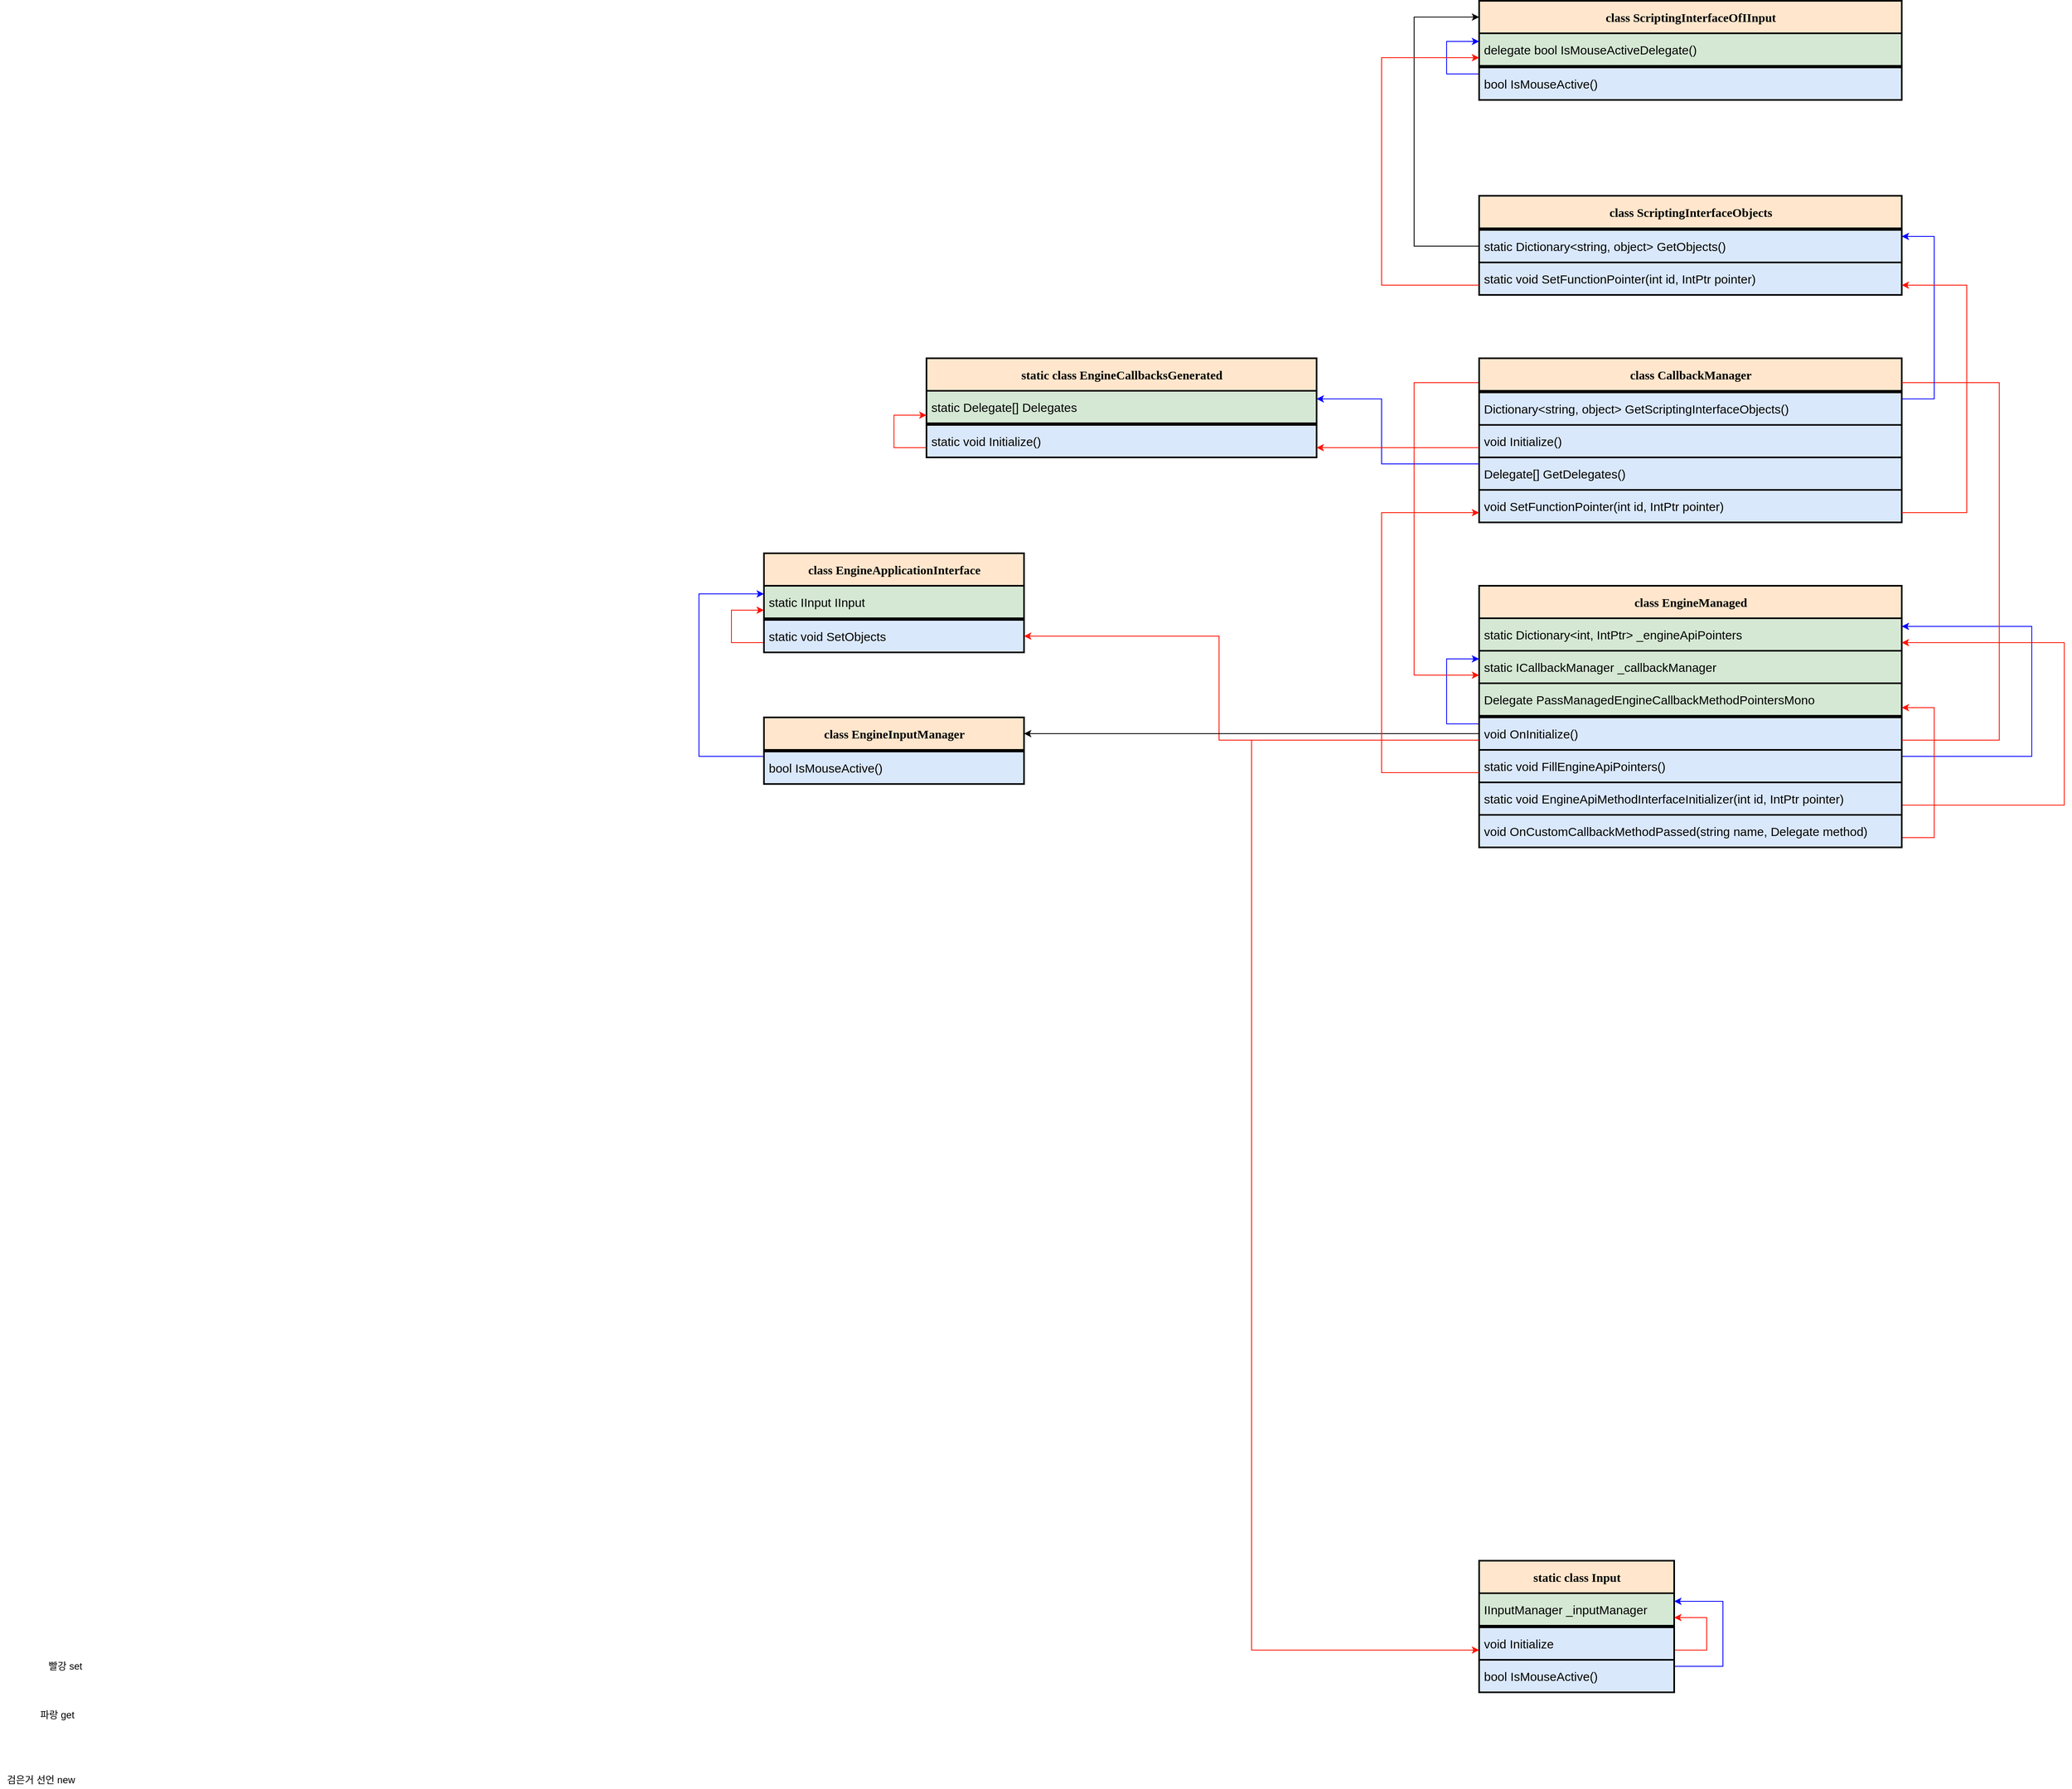 <mxfile version="14.8.1" type="github">
  <diagram name="Page-1" id="6133507b-19e7-1e82-6fc7-422aa6c4b21f">
    <mxGraphModel dx="2773" dy="1746" grid="1" gridSize="10" guides="1" tooltips="1" connect="1" arrows="1" fold="1" page="1" pageScale="1" pageWidth="1100" pageHeight="850" background="none" math="0" shadow="0">
      <root>
        <mxCell id="0" />
        <mxCell id="1" parent="0" />
        <mxCell id="yH2N4LVDHTNYknIPU6K9-19" value="static class Input" style="swimlane;html=1;fontStyle=1;align=center;verticalAlign=middle;childLayout=stackLayout;horizontal=1;startSize=40;horizontalStack=0;resizeParent=1;resizeLast=0;collapsible=1;marginBottom=0;swimlaneFillColor=#ffffff;rounded=0;shadow=0;comic=0;labelBackgroundColor=none;strokeWidth=2;fontFamily=Verdana;fontSize=15;swimlaneLine=1;flipH=1;flipV=0;fillColor=#ffe6cc;" parent="1" vertex="1">
          <mxGeometry x="800" y="1240" width="240" height="162" as="geometry" />
        </mxCell>
        <mxCell id="yH2N4LVDHTNYknIPU6K9-21" value="IInputManager _inputManager" style="text;align=left;verticalAlign=middle;spacingLeft=4;spacingRight=4;whiteSpace=wrap;overflow=hidden;rotatable=0;points=[[0,0.5],[1,0.5]];portConstraint=eastwest;horizontal=1;labelBorderColor=none;labelBackgroundColor=none;html=1;shadow=0;glass=0;sketch=0;rounded=0;fillColor=#d5e8d4;fontSize=15;strokeColor=#000000;strokeWidth=2;" parent="yH2N4LVDHTNYknIPU6K9-19" vertex="1">
          <mxGeometry y="40" width="240" height="40" as="geometry" />
        </mxCell>
        <mxCell id="yH2N4LVDHTNYknIPU6K9-22" value="" style="line;html=1;strokeWidth=1;fillColor=none;align=left;verticalAlign=middle;spacingTop=-1;spacingLeft=3;spacingRight=3;rotatable=0;labelPosition=right;points=[];portConstraint=eastwest;" parent="yH2N4LVDHTNYknIPU6K9-19" vertex="1">
          <mxGeometry y="80" width="240" height="2" as="geometry" />
        </mxCell>
        <mxCell id="VEGWwrapi3wjiJ5tn9da-1" style="edgeStyle=orthogonalEdgeStyle;rounded=0;orthogonalLoop=1;jettySize=auto;html=1;strokeColor=#FF1303;" edge="1" parent="yH2N4LVDHTNYknIPU6K9-19" source="8lbFRNuZKAljPc5YzSxJ-2" target="yH2N4LVDHTNYknIPU6K9-21">
          <mxGeometry relative="1" as="geometry">
            <Array as="points">
              <mxPoint x="280" y="110" />
              <mxPoint x="280" y="70" />
            </Array>
          </mxGeometry>
        </mxCell>
        <mxCell id="8lbFRNuZKAljPc5YzSxJ-2" value="void Initialize" style="text;html=1;fillColor=#dae8fc;align=left;verticalAlign=middle;spacingLeft=4;spacingRight=4;whiteSpace=wrap;overflow=hidden;rotatable=0;points=[[0,0.5],[1,0.5]];portConstraint=eastwest;fontSize=15;strokeColor=#000000;strokeWidth=2;" parent="yH2N4LVDHTNYknIPU6K9-19" vertex="1">
          <mxGeometry y="82" width="240" height="40" as="geometry" />
        </mxCell>
        <mxCell id="VEGWwrapi3wjiJ5tn9da-2" style="edgeStyle=orthogonalEdgeStyle;rounded=0;orthogonalLoop=1;jettySize=auto;html=1;strokeColor=#0000FF;" edge="1" parent="yH2N4LVDHTNYknIPU6K9-19" source="yH2N4LVDHTNYknIPU6K9-36" target="yH2N4LVDHTNYknIPU6K9-21">
          <mxGeometry relative="1" as="geometry">
            <Array as="points">
              <mxPoint x="300" y="130" />
              <mxPoint x="300" y="50" />
            </Array>
          </mxGeometry>
        </mxCell>
        <mxCell id="yH2N4LVDHTNYknIPU6K9-36" value="bool&amp;nbsp;IsMouseActive()" style="text;html=1;fillColor=#dae8fc;align=left;verticalAlign=middle;spacingLeft=4;spacingRight=4;whiteSpace=wrap;overflow=hidden;rotatable=0;points=[[0,0.5],[1,0.5]];portConstraint=eastwest;fontSize=15;strokeWidth=2;strokeColor=#000000;" parent="yH2N4LVDHTNYknIPU6K9-19" vertex="1">
          <mxGeometry y="122" width="240" height="40" as="geometry" />
        </mxCell>
        <mxCell id="8lbFRNuZKAljPc5YzSxJ-77" value="class EngineManaged" style="swimlane;html=1;fontStyle=1;align=center;verticalAlign=middle;childLayout=stackLayout;horizontal=1;startSize=40;horizontalStack=0;resizeParent=1;resizeLast=0;collapsible=1;marginBottom=0;swimlaneFillColor=#ffffff;rounded=0;shadow=0;comic=0;labelBackgroundColor=none;strokeWidth=2;fontFamily=Verdana;fontSize=15;swimlaneLine=1;flipH=1;flipV=0;fillColor=#ffe6cc;" parent="1" vertex="1">
          <mxGeometry x="800" y="40" width="520" height="322" as="geometry" />
        </mxCell>
        <mxCell id="CqrycAwwvoVCevSgToH9-6" value="static Dictionary&amp;lt;int, IntPtr&amp;gt; _engineApiPointers" style="text;align=left;verticalAlign=middle;spacingLeft=4;spacingRight=4;whiteSpace=wrap;overflow=hidden;rotatable=0;points=[[0,0.5],[1,0.5]];portConstraint=eastwest;horizontal=1;labelBorderColor=none;labelBackgroundColor=none;html=1;shadow=0;glass=0;sketch=0;rounded=0;fillColor=#d5e8d4;fontSize=15;strokeColor=#000000;strokeWidth=2;" parent="8lbFRNuZKAljPc5YzSxJ-77" vertex="1">
          <mxGeometry y="40" width="520" height="40" as="geometry" />
        </mxCell>
        <mxCell id="8lbFRNuZKAljPc5YzSxJ-84" value="static ICallbackManager _callbackManager" style="text;align=left;verticalAlign=middle;spacingLeft=4;spacingRight=4;whiteSpace=wrap;overflow=hidden;rotatable=0;points=[[0,0.5],[1,0.5]];portConstraint=eastwest;horizontal=1;labelBorderColor=none;labelBackgroundColor=none;html=1;shadow=0;glass=0;sketch=0;rounded=0;fillColor=#d5e8d4;fontSize=15;strokeColor=#000000;strokeWidth=2;" parent="8lbFRNuZKAljPc5YzSxJ-77" vertex="1">
          <mxGeometry y="80" width="520" height="40" as="geometry" />
        </mxCell>
        <mxCell id="CqrycAwwvoVCevSgToH9-27" value="Delegate PassManagedEngineCallbackMethodPointersMono" style="text;align=left;verticalAlign=middle;spacingLeft=4;spacingRight=4;whiteSpace=wrap;overflow=hidden;rotatable=0;points=[[0,0.5],[1,0.5]];portConstraint=eastwest;horizontal=1;labelBorderColor=none;labelBackgroundColor=none;html=1;shadow=0;glass=0;sketch=0;rounded=0;fillColor=#d5e8d4;fontSize=15;strokeColor=#000000;strokeWidth=2;" parent="8lbFRNuZKAljPc5YzSxJ-77" vertex="1">
          <mxGeometry y="120" width="520" height="40" as="geometry" />
        </mxCell>
        <mxCell id="8lbFRNuZKAljPc5YzSxJ-80" value="" style="line;html=1;strokeWidth=1;fillColor=none;align=left;verticalAlign=middle;spacingTop=-1;spacingLeft=3;spacingRight=3;rotatable=0;labelPosition=right;points=[];portConstraint=eastwest;" parent="8lbFRNuZKAljPc5YzSxJ-77" vertex="1">
          <mxGeometry y="160" width="520" height="2" as="geometry" />
        </mxCell>
        <mxCell id="VEGWwrapi3wjiJ5tn9da-25" style="edgeStyle=orthogonalEdgeStyle;rounded=0;orthogonalLoop=1;jettySize=auto;html=1;endArrow=classic;endFill=1;strokeColor=#0000FF;" edge="1" parent="8lbFRNuZKAljPc5YzSxJ-77" source="8lbFRNuZKAljPc5YzSxJ-82" target="8lbFRNuZKAljPc5YzSxJ-84">
          <mxGeometry relative="1" as="geometry">
            <Array as="points">
              <mxPoint x="-40" y="170" />
              <mxPoint x="-40" y="90" />
            </Array>
          </mxGeometry>
        </mxCell>
        <mxCell id="8lbFRNuZKAljPc5YzSxJ-82" value="void OnInitialize()" style="text;html=1;fillColor=#dae8fc;align=left;verticalAlign=middle;spacingLeft=4;spacingRight=4;whiteSpace=wrap;overflow=hidden;rotatable=0;points=[[0,0.5],[1,0.5]];portConstraint=eastwest;fontSize=15;strokeColor=#000000;strokeWidth=2;" parent="8lbFRNuZKAljPc5YzSxJ-77" vertex="1">
          <mxGeometry y="162" width="520" height="40" as="geometry" />
        </mxCell>
        <mxCell id="VEGWwrapi3wjiJ5tn9da-36" style="edgeStyle=orthogonalEdgeStyle;rounded=0;orthogonalLoop=1;jettySize=auto;html=1;endArrow=classic;endFill=1;strokeColor=#0000FF;" edge="1" parent="8lbFRNuZKAljPc5YzSxJ-77" source="CqrycAwwvoVCevSgToH9-3" target="CqrycAwwvoVCevSgToH9-6">
          <mxGeometry relative="1" as="geometry">
            <Array as="points">
              <mxPoint x="680" y="210" />
              <mxPoint x="680" y="50" />
            </Array>
          </mxGeometry>
        </mxCell>
        <mxCell id="CqrycAwwvoVCevSgToH9-3" value="static void FillEngineApiPointers()" style="text;html=1;fillColor=#dae8fc;align=left;verticalAlign=middle;spacingLeft=4;spacingRight=4;whiteSpace=wrap;overflow=hidden;rotatable=0;points=[[0,0.5],[1,0.5]];portConstraint=eastwest;fontSize=15;strokeColor=#000000;strokeWidth=2;" parent="8lbFRNuZKAljPc5YzSxJ-77" vertex="1">
          <mxGeometry y="202" width="520" height="40" as="geometry" />
        </mxCell>
        <mxCell id="VEGWwrapi3wjiJ5tn9da-37" style="edgeStyle=orthogonalEdgeStyle;rounded=0;orthogonalLoop=1;jettySize=auto;html=1;endArrow=classic;endFill=1;strokeColor=#FF1303;" edge="1" parent="8lbFRNuZKAljPc5YzSxJ-77" source="CqrycAwwvoVCevSgToH9-8" target="CqrycAwwvoVCevSgToH9-6">
          <mxGeometry relative="1" as="geometry">
            <Array as="points">
              <mxPoint x="720" y="270" />
              <mxPoint x="720" y="70" />
            </Array>
          </mxGeometry>
        </mxCell>
        <mxCell id="CqrycAwwvoVCevSgToH9-8" value="static void EngineApiMethodInterfaceInitializer(int id, IntPtr pointer)" style="text;html=1;fillColor=#dae8fc;align=left;verticalAlign=middle;spacingLeft=4;spacingRight=4;whiteSpace=wrap;overflow=hidden;rotatable=0;points=[[0,0.5],[1,0.5]];portConstraint=eastwest;fontSize=15;strokeColor=#000000;strokeWidth=2;" parent="8lbFRNuZKAljPc5YzSxJ-77" vertex="1">
          <mxGeometry y="242" width="520" height="40" as="geometry" />
        </mxCell>
        <mxCell id="CqrycAwwvoVCevSgToH9-35" style="edgeStyle=orthogonalEdgeStyle;rounded=0;orthogonalLoop=1;jettySize=auto;html=1;fontColor=#FF1303;strokeColor=#FF1303;" parent="8lbFRNuZKAljPc5YzSxJ-77" source="CqrycAwwvoVCevSgToH9-28" target="CqrycAwwvoVCevSgToH9-27" edge="1">
          <mxGeometry relative="1" as="geometry">
            <Array as="points">
              <mxPoint x="560" y="310" />
              <mxPoint x="560" y="150" />
            </Array>
          </mxGeometry>
        </mxCell>
        <mxCell id="CqrycAwwvoVCevSgToH9-28" value="&lt;div&gt;void OnCustomCallbackMethodPassed(&lt;span&gt;string name,&amp;nbsp;&lt;/span&gt;&lt;span&gt;Delegate method)&lt;/span&gt;&lt;/div&gt;" style="text;html=1;fillColor=#dae8fc;align=left;verticalAlign=middle;spacingLeft=4;spacingRight=4;whiteSpace=wrap;overflow=hidden;rotatable=0;points=[[0,0.5],[1,0.5]];portConstraint=eastwest;fontSize=15;strokeColor=#000000;strokeWidth=2;" parent="8lbFRNuZKAljPc5YzSxJ-77" vertex="1">
          <mxGeometry y="282" width="520" height="40" as="geometry" />
        </mxCell>
        <mxCell id="8lbFRNuZKAljPc5YzSxJ-96" value="class EngineInputManager" style="swimlane;html=1;fontStyle=1;align=center;verticalAlign=middle;childLayout=stackLayout;horizontal=1;startSize=40;horizontalStack=0;resizeParent=1;resizeLast=0;collapsible=1;marginBottom=0;swimlaneFillColor=#ffffff;rounded=0;shadow=0;comic=0;labelBackgroundColor=none;strokeWidth=2;fontFamily=Verdana;fontSize=15;swimlaneLine=1;flipH=1;flipV=0;fillColor=#ffe6cc;" parent="1" vertex="1">
          <mxGeometry x="-80" y="202" width="320" height="82" as="geometry" />
        </mxCell>
        <mxCell id="8lbFRNuZKAljPc5YzSxJ-99" value="" style="line;html=1;strokeWidth=1;fillColor=none;align=left;verticalAlign=middle;spacingTop=-1;spacingLeft=3;spacingRight=3;rotatable=0;labelPosition=right;points=[];portConstraint=eastwest;" parent="8lbFRNuZKAljPc5YzSxJ-96" vertex="1">
          <mxGeometry y="40" width="320" height="2" as="geometry" />
        </mxCell>
        <mxCell id="8lbFRNuZKAljPc5YzSxJ-101" value="bool IsMouseActive()" style="text;html=1;fillColor=#dae8fc;align=left;verticalAlign=middle;spacingLeft=4;spacingRight=4;whiteSpace=wrap;overflow=hidden;rotatable=0;points=[[0,0.5],[1,0.5]];portConstraint=eastwest;fontSize=15;strokeColor=#000000;strokeWidth=2;" parent="8lbFRNuZKAljPc5YzSxJ-96" vertex="1">
          <mxGeometry y="42" width="320" height="40" as="geometry" />
        </mxCell>
        <mxCell id="VEGWwrapi3wjiJ5tn9da-20" style="edgeStyle=orthogonalEdgeStyle;rounded=0;orthogonalLoop=1;jettySize=auto;html=1;strokeColor=#FF1303;" edge="1" parent="1" source="8lbFRNuZKAljPc5YzSxJ-111" target="8lbFRNuZKAljPc5YzSxJ-84">
          <mxGeometry relative="1" as="geometry">
            <Array as="points">
              <mxPoint x="720" y="-210" />
              <mxPoint x="720" y="150" />
            </Array>
          </mxGeometry>
        </mxCell>
        <mxCell id="8lbFRNuZKAljPc5YzSxJ-111" value="class CallbackManager" style="swimlane;html=1;fontStyle=1;align=center;verticalAlign=middle;childLayout=stackLayout;horizontal=1;startSize=40;horizontalStack=0;resizeParent=1;resizeLast=0;collapsible=1;marginBottom=0;swimlaneFillColor=#ffffff;rounded=0;shadow=0;comic=0;labelBackgroundColor=none;strokeWidth=2;fontFamily=Verdana;fontSize=15;swimlaneLine=1;flipH=1;flipV=0;fillColor=#ffe6cc;" parent="1" vertex="1">
          <mxGeometry x="800" y="-240" width="520" height="202" as="geometry" />
        </mxCell>
        <mxCell id="8lbFRNuZKAljPc5YzSxJ-115" value="" style="line;html=1;strokeWidth=1;fillColor=none;align=left;verticalAlign=middle;spacingTop=-1;spacingLeft=3;spacingRight=3;rotatable=0;labelPosition=right;points=[];portConstraint=eastwest;" parent="8lbFRNuZKAljPc5YzSxJ-111" vertex="1">
          <mxGeometry y="40" width="520" height="2" as="geometry" />
        </mxCell>
        <mxCell id="8lbFRNuZKAljPc5YzSxJ-116" value="Dictionary&amp;lt;string, object&amp;gt; GetScriptingInterfaceObjects()" style="text;html=1;fillColor=#dae8fc;align=left;verticalAlign=middle;spacingLeft=4;spacingRight=4;whiteSpace=wrap;overflow=hidden;rotatable=0;points=[[0,0.5],[1,0.5]];portConstraint=eastwest;fontSize=15;strokeColor=#000000;strokeWidth=2;" parent="8lbFRNuZKAljPc5YzSxJ-111" vertex="1">
          <mxGeometry y="42" width="520" height="40" as="geometry" />
        </mxCell>
        <mxCell id="VEGWwrapi3wjiJ5tn9da-21" value="void Initialize()" style="text;html=1;fillColor=#dae8fc;align=left;verticalAlign=middle;spacingLeft=4;spacingRight=4;whiteSpace=wrap;overflow=hidden;rotatable=0;points=[[0,0.5],[1,0.5]];portConstraint=eastwest;fontSize=15;strokeColor=#000000;strokeWidth=2;" vertex="1" parent="8lbFRNuZKAljPc5YzSxJ-111">
          <mxGeometry y="82" width="520" height="40" as="geometry" />
        </mxCell>
        <mxCell id="CqrycAwwvoVCevSgToH9-22" value="Delegate[] GetDelegates()" style="text;html=1;fillColor=#dae8fc;align=left;verticalAlign=middle;spacingLeft=4;spacingRight=4;whiteSpace=wrap;overflow=hidden;rotatable=0;points=[[0,0.5],[1,0.5]];portConstraint=eastwest;fontSize=15;strokeColor=#000000;strokeWidth=2;" parent="8lbFRNuZKAljPc5YzSxJ-111" vertex="1">
          <mxGeometry y="122" width="520" height="40" as="geometry" />
        </mxCell>
        <mxCell id="CqrycAwwvoVCevSgToH9-1" value="void SetFunctionPointer(int id, IntPtr pointer)" style="text;html=1;fillColor=#dae8fc;align=left;verticalAlign=middle;spacingLeft=4;spacingRight=4;whiteSpace=wrap;overflow=hidden;rotatable=0;points=[[0,0.5],[1,0.5]];portConstraint=eastwest;fontSize=15;strokeColor=#000000;strokeWidth=2;" parent="8lbFRNuZKAljPc5YzSxJ-111" vertex="1">
          <mxGeometry y="162" width="520" height="40" as="geometry" />
        </mxCell>
        <mxCell id="8lbFRNuZKAljPc5YzSxJ-120" value="class ScriptingInterfaceObjects" style="swimlane;html=1;fontStyle=1;align=center;verticalAlign=middle;childLayout=stackLayout;horizontal=1;startSize=40;horizontalStack=0;resizeParent=1;resizeLast=0;collapsible=1;marginBottom=0;swimlaneFillColor=#ffffff;rounded=0;shadow=0;comic=0;labelBackgroundColor=none;strokeWidth=2;fontFamily=Verdana;fontSize=15;swimlaneLine=1;flipH=1;flipV=0;fillColor=#ffe6cc;" parent="1" vertex="1">
          <mxGeometry x="800" y="-440" width="520" height="122" as="geometry" />
        </mxCell>
        <mxCell id="8lbFRNuZKAljPc5YzSxJ-123" value="" style="line;html=1;strokeWidth=1;fillColor=none;align=left;verticalAlign=middle;spacingTop=-1;spacingLeft=3;spacingRight=3;rotatable=0;labelPosition=right;points=[];portConstraint=eastwest;" parent="8lbFRNuZKAljPc5YzSxJ-120" vertex="1">
          <mxGeometry y="40" width="520" height="2" as="geometry" />
        </mxCell>
        <mxCell id="8lbFRNuZKAljPc5YzSxJ-124" value="static Dictionary&amp;lt;string, object&amp;gt; GetObjects()" style="text;html=1;fillColor=#dae8fc;align=left;verticalAlign=middle;spacingLeft=4;spacingRight=4;whiteSpace=wrap;overflow=hidden;rotatable=0;points=[[0,0.5],[1,0.5]];portConstraint=eastwest;fontSize=15;strokeColor=#000000;strokeWidth=2;" parent="8lbFRNuZKAljPc5YzSxJ-120" vertex="1">
          <mxGeometry y="42" width="520" height="40" as="geometry" />
        </mxCell>
        <mxCell id="8lbFRNuZKAljPc5YzSxJ-135" value="static void SetFunctionPointer(int id, IntPtr pointer)" style="text;html=1;fillColor=#dae8fc;align=left;verticalAlign=middle;spacingLeft=4;spacingRight=4;whiteSpace=wrap;overflow=hidden;rotatable=0;points=[[0,0.5],[1,0.5]];portConstraint=eastwest;fontSize=15;strokeColor=#000000;strokeWidth=2;" parent="8lbFRNuZKAljPc5YzSxJ-120" vertex="1">
          <mxGeometry y="82" width="520" height="40" as="geometry" />
        </mxCell>
        <mxCell id="8lbFRNuZKAljPc5YzSxJ-129" value="class ScriptingInterfaceOfIInput" style="swimlane;html=1;fontStyle=1;align=center;verticalAlign=middle;childLayout=stackLayout;horizontal=1;startSize=40;horizontalStack=0;resizeParent=1;resizeLast=0;collapsible=1;marginBottom=0;swimlaneFillColor=#ffffff;rounded=0;shadow=0;comic=0;labelBackgroundColor=none;strokeWidth=2;fontFamily=Verdana;fontSize=15;swimlaneLine=1;flipH=1;flipV=0;fillColor=#ffe6cc;" parent="1" vertex="1">
          <mxGeometry x="800" y="-680" width="520" height="122" as="geometry" />
        </mxCell>
        <mxCell id="8lbFRNuZKAljPc5YzSxJ-133" value="delegate bool IsMouseActiveDelegate()" style="text;align=left;verticalAlign=middle;spacingLeft=4;spacingRight=4;whiteSpace=wrap;overflow=hidden;rotatable=0;points=[[0,0.5],[1,0.5]];portConstraint=eastwest;horizontal=1;labelBorderColor=none;labelBackgroundColor=none;html=1;shadow=0;glass=0;sketch=0;rounded=0;fillColor=#d5e8d4;fontSize=15;strokeColor=#000000;strokeWidth=2;" parent="8lbFRNuZKAljPc5YzSxJ-129" vertex="1">
          <mxGeometry y="40" width="520" height="40" as="geometry" />
        </mxCell>
        <mxCell id="8lbFRNuZKAljPc5YzSxJ-130" value="" style="line;html=1;strokeWidth=1;fillColor=none;align=left;verticalAlign=middle;spacingTop=-1;spacingLeft=3;spacingRight=3;rotatable=0;labelPosition=right;points=[];portConstraint=eastwest;" parent="8lbFRNuZKAljPc5YzSxJ-129" vertex="1">
          <mxGeometry y="80" width="520" height="2" as="geometry" />
        </mxCell>
        <mxCell id="VEGWwrapi3wjiJ5tn9da-31" style="edgeStyle=orthogonalEdgeStyle;rounded=0;orthogonalLoop=1;jettySize=auto;html=1;endArrow=classic;endFill=1;strokeColor=#0000FF;" edge="1" parent="8lbFRNuZKAljPc5YzSxJ-129" source="8lbFRNuZKAljPc5YzSxJ-131" target="8lbFRNuZKAljPc5YzSxJ-133">
          <mxGeometry relative="1" as="geometry">
            <Array as="points">
              <mxPoint x="-40" y="90" />
              <mxPoint x="-40" y="50" />
            </Array>
          </mxGeometry>
        </mxCell>
        <mxCell id="8lbFRNuZKAljPc5YzSxJ-131" value="bool IsMouseActive()" style="text;html=1;fillColor=#dae8fc;align=left;verticalAlign=middle;spacingLeft=4;spacingRight=4;whiteSpace=wrap;overflow=hidden;rotatable=0;points=[[0,0.5],[1,0.5]];portConstraint=eastwest;fontSize=15;strokeColor=#000000;strokeWidth=2;" parent="8lbFRNuZKAljPc5YzSxJ-129" vertex="1">
          <mxGeometry y="82" width="520" height="40" as="geometry" />
        </mxCell>
        <mxCell id="CqrycAwwvoVCevSgToH9-10" value="static class EngineCallbacksGenerated" style="swimlane;html=1;fontStyle=1;align=center;verticalAlign=middle;childLayout=stackLayout;horizontal=1;startSize=40;horizontalStack=0;resizeParent=1;resizeLast=0;collapsible=1;marginBottom=0;swimlaneFillColor=#ffffff;rounded=0;shadow=0;comic=0;labelBackgroundColor=none;strokeWidth=2;fontFamily=Verdana;fontSize=15;swimlaneLine=1;flipH=1;flipV=0;fillColor=#ffe6cc;" parent="1" vertex="1">
          <mxGeometry x="120" y="-240" width="480" height="122" as="geometry" />
        </mxCell>
        <mxCell id="CqrycAwwvoVCevSgToH9-13" value="static Delegate[] Delegates" style="text;align=left;verticalAlign=middle;spacingLeft=4;spacingRight=4;whiteSpace=wrap;overflow=hidden;rotatable=0;points=[[0,0.5],[1,0.5]];portConstraint=eastwest;horizontal=1;labelBorderColor=none;labelBackgroundColor=none;html=1;shadow=0;glass=0;sketch=0;rounded=0;fillColor=#d5e8d4;fontSize=15;strokeColor=#000000;strokeWidth=2;" parent="CqrycAwwvoVCevSgToH9-10" vertex="1">
          <mxGeometry y="40" width="480" height="40" as="geometry" />
        </mxCell>
        <mxCell id="CqrycAwwvoVCevSgToH9-15" value="" style="line;html=1;strokeWidth=1;fillColor=none;align=left;verticalAlign=middle;spacingTop=-1;spacingLeft=3;spacingRight=3;rotatable=0;labelPosition=right;points=[];portConstraint=eastwest;" parent="CqrycAwwvoVCevSgToH9-10" vertex="1">
          <mxGeometry y="80" width="480" height="2" as="geometry" />
        </mxCell>
        <mxCell id="CqrycAwwvoVCevSgToH9-20" style="edgeStyle=orthogonalEdgeStyle;rounded=0;orthogonalLoop=1;jettySize=auto;html=1;fontColor=#FF1303;strokeColor=#FF1303;" parent="CqrycAwwvoVCevSgToH9-10" source="CqrycAwwvoVCevSgToH9-16" target="CqrycAwwvoVCevSgToH9-13" edge="1">
          <mxGeometry relative="1" as="geometry">
            <Array as="points">
              <mxPoint x="-40" y="110" />
              <mxPoint x="-40" y="70" />
            </Array>
          </mxGeometry>
        </mxCell>
        <mxCell id="CqrycAwwvoVCevSgToH9-16" value="static void Initialize()" style="text;html=1;fillColor=#dae8fc;align=left;verticalAlign=middle;spacingLeft=4;spacingRight=4;whiteSpace=wrap;overflow=hidden;rotatable=0;points=[[0,0.5],[1,0.5]];portConstraint=eastwest;fontSize=15;strokeColor=#000000;strokeWidth=2;" parent="CqrycAwwvoVCevSgToH9-10" vertex="1">
          <mxGeometry y="82" width="480" height="40" as="geometry" />
        </mxCell>
        <mxCell id="CqrycAwwvoVCevSgToH9-30" value="빨강 set" style="text;html=1;align=center;verticalAlign=middle;resizable=0;points=[];autosize=1;strokeColor=none;" parent="1" vertex="1">
          <mxGeometry x="-970" y="1360" width="60" height="20" as="geometry" />
        </mxCell>
        <mxCell id="CqrycAwwvoVCevSgToH9-31" value="파랑 get" style="text;html=1;align=center;verticalAlign=middle;resizable=0;points=[];autosize=1;strokeColor=none;" parent="1" vertex="1">
          <mxGeometry x="-980" y="1420" width="60" height="20" as="geometry" />
        </mxCell>
        <mxCell id="CqrycAwwvoVCevSgToH9-32" style="edgeStyle=orthogonalEdgeStyle;rounded=0;orthogonalLoop=1;jettySize=auto;html=1;fontColor=#FF1303;strokeColor=#0000FF;" parent="1" source="CqrycAwwvoVCevSgToH9-22" target="CqrycAwwvoVCevSgToH9-13" edge="1">
          <mxGeometry relative="1" as="geometry">
            <Array as="points">
              <mxPoint x="680" y="-110" />
              <mxPoint x="680" y="-190" />
            </Array>
          </mxGeometry>
        </mxCell>
        <mxCell id="VEGWwrapi3wjiJ5tn9da-4" style="edgeStyle=orthogonalEdgeStyle;rounded=0;orthogonalLoop=1;jettySize=auto;html=1;strokeColor=#FF1303;" edge="1" parent="1" source="8lbFRNuZKAljPc5YzSxJ-82" target="8lbFRNuZKAljPc5YzSxJ-2">
          <mxGeometry relative="1" as="geometry">
            <Array as="points">
              <mxPoint x="520" y="230" />
              <mxPoint x="520" y="1350" />
            </Array>
          </mxGeometry>
        </mxCell>
        <mxCell id="VEGWwrapi3wjiJ5tn9da-5" value="class EngineApplicationInterface" style="swimlane;html=1;fontStyle=1;align=center;verticalAlign=middle;childLayout=stackLayout;horizontal=1;startSize=40;horizontalStack=0;resizeParent=1;resizeLast=0;collapsible=1;marginBottom=0;swimlaneFillColor=#ffffff;rounded=0;shadow=0;comic=0;labelBackgroundColor=none;strokeWidth=2;fontFamily=Verdana;fontSize=15;swimlaneLine=1;flipH=1;flipV=0;fillColor=#ffe6cc;" vertex="1" parent="1">
          <mxGeometry x="-80" width="320" height="122" as="geometry" />
        </mxCell>
        <mxCell id="VEGWwrapi3wjiJ5tn9da-6" value="static IInput IInput" style="text;align=left;verticalAlign=middle;spacingLeft=4;spacingRight=4;whiteSpace=wrap;overflow=hidden;rotatable=0;points=[[0,0.5],[1,0.5]];portConstraint=eastwest;horizontal=1;labelBorderColor=none;labelBackgroundColor=none;html=1;shadow=0;glass=0;sketch=0;rounded=0;fillColor=#d5e8d4;fontSize=15;strokeColor=#000000;strokeWidth=2;" vertex="1" parent="VEGWwrapi3wjiJ5tn9da-5">
          <mxGeometry y="40" width="320" height="40" as="geometry" />
        </mxCell>
        <mxCell id="VEGWwrapi3wjiJ5tn9da-7" value="" style="line;html=1;strokeWidth=1;fillColor=none;align=left;verticalAlign=middle;spacingTop=-1;spacingLeft=3;spacingRight=3;rotatable=0;labelPosition=right;points=[];portConstraint=eastwest;" vertex="1" parent="VEGWwrapi3wjiJ5tn9da-5">
          <mxGeometry y="80" width="320" height="2" as="geometry" />
        </mxCell>
        <mxCell id="VEGWwrapi3wjiJ5tn9da-8" style="edgeStyle=orthogonalEdgeStyle;rounded=0;jumpSize=6;orthogonalLoop=1;jettySize=auto;html=1;fontSize=15;endArrow=classic;endFill=1;strokeColor=#FF1303;" edge="1" parent="VEGWwrapi3wjiJ5tn9da-5" source="VEGWwrapi3wjiJ5tn9da-9" target="VEGWwrapi3wjiJ5tn9da-6">
          <mxGeometry relative="1" as="geometry">
            <Array as="points">
              <mxPoint x="-40" y="110" />
              <mxPoint x="-40" y="70" />
            </Array>
          </mxGeometry>
        </mxCell>
        <mxCell id="VEGWwrapi3wjiJ5tn9da-9" value="static void SetObjects" style="text;html=1;fillColor=#dae8fc;align=left;verticalAlign=middle;spacingLeft=4;spacingRight=4;whiteSpace=wrap;overflow=hidden;rotatable=0;points=[[0,0.5],[1,0.5]];portConstraint=eastwest;fontSize=15;strokeColor=#000000;strokeWidth=2;" vertex="1" parent="VEGWwrapi3wjiJ5tn9da-5">
          <mxGeometry y="82" width="320" height="40" as="geometry" />
        </mxCell>
        <mxCell id="VEGWwrapi3wjiJ5tn9da-11" value="검은거 선언 new" style="text;html=1;align=center;verticalAlign=middle;resizable=0;points=[];autosize=1;strokeColor=none;" vertex="1" parent="1">
          <mxGeometry x="-1020" y="1500" width="100" height="20" as="geometry" />
        </mxCell>
        <mxCell id="VEGWwrapi3wjiJ5tn9da-14" style="edgeStyle=orthogonalEdgeStyle;rounded=0;orthogonalLoop=1;jettySize=auto;html=1;strokeColor=#0000FF;" edge="1" parent="1" source="8lbFRNuZKAljPc5YzSxJ-101" target="VEGWwrapi3wjiJ5tn9da-6">
          <mxGeometry relative="1" as="geometry">
            <Array as="points">
              <mxPoint x="-160" y="250" />
              <mxPoint x="-160" y="50" />
            </Array>
          </mxGeometry>
        </mxCell>
        <mxCell id="VEGWwrapi3wjiJ5tn9da-15" style="edgeStyle=orthogonalEdgeStyle;rounded=0;orthogonalLoop=1;jettySize=auto;html=1;strokeColor=#FF1303;" edge="1" parent="1" source="8lbFRNuZKAljPc5YzSxJ-82" target="VEGWwrapi3wjiJ5tn9da-9">
          <mxGeometry relative="1" as="geometry">
            <Array as="points">
              <mxPoint x="480" y="230" />
              <mxPoint x="480" y="102" />
            </Array>
          </mxGeometry>
        </mxCell>
        <mxCell id="VEGWwrapi3wjiJ5tn9da-19" style="edgeStyle=orthogonalEdgeStyle;rounded=0;orthogonalLoop=1;jettySize=auto;html=1;strokeColor=#FF1303;endArrow=none;endFill=0;" edge="1" parent="1" source="8lbFRNuZKAljPc5YzSxJ-82" target="8lbFRNuZKAljPc5YzSxJ-111">
          <mxGeometry relative="1" as="geometry">
            <Array as="points">
              <mxPoint x="1440" y="230" />
              <mxPoint x="1440" y="-210" />
            </Array>
          </mxGeometry>
        </mxCell>
        <mxCell id="VEGWwrapi3wjiJ5tn9da-22" style="edgeStyle=orthogonalEdgeStyle;rounded=0;orthogonalLoop=1;jettySize=auto;html=1;strokeColor=#FF1303;" edge="1" parent="1" source="VEGWwrapi3wjiJ5tn9da-21" target="CqrycAwwvoVCevSgToH9-16">
          <mxGeometry relative="1" as="geometry">
            <Array as="points">
              <mxPoint x="700" y="-130" />
              <mxPoint x="700" y="-130" />
            </Array>
          </mxGeometry>
        </mxCell>
        <mxCell id="VEGWwrapi3wjiJ5tn9da-26" style="edgeStyle=orthogonalEdgeStyle;rounded=0;orthogonalLoop=1;jettySize=auto;html=1;endArrow=classic;endFill=1;strokeColor=#0000FF;" edge="1" parent="1" source="8lbFRNuZKAljPc5YzSxJ-116" target="8lbFRNuZKAljPc5YzSxJ-124">
          <mxGeometry relative="1" as="geometry">
            <Array as="points">
              <mxPoint x="1360" y="-190" />
              <mxPoint x="1360" y="-390" />
            </Array>
          </mxGeometry>
        </mxCell>
        <mxCell id="VEGWwrapi3wjiJ5tn9da-29" style="edgeStyle=orthogonalEdgeStyle;rounded=0;orthogonalLoop=1;jettySize=auto;html=1;endArrow=classic;endFill=1;strokeColor=#000000;" edge="1" parent="1" source="8lbFRNuZKAljPc5YzSxJ-82" target="8lbFRNuZKAljPc5YzSxJ-96">
          <mxGeometry relative="1" as="geometry">
            <Array as="points">
              <mxPoint x="380" y="222" />
              <mxPoint x="380" y="222" />
            </Array>
          </mxGeometry>
        </mxCell>
        <mxCell id="VEGWwrapi3wjiJ5tn9da-30" style="edgeStyle=orthogonalEdgeStyle;rounded=0;orthogonalLoop=1;jettySize=auto;html=1;endArrow=classic;endFill=1;strokeColor=#000000;" edge="1" parent="1" source="8lbFRNuZKAljPc5YzSxJ-124" target="8lbFRNuZKAljPc5YzSxJ-129">
          <mxGeometry relative="1" as="geometry">
            <Array as="points">
              <mxPoint x="720" y="-378" />
              <mxPoint x="720" y="-660" />
            </Array>
          </mxGeometry>
        </mxCell>
        <mxCell id="VEGWwrapi3wjiJ5tn9da-32" style="edgeStyle=orthogonalEdgeStyle;rounded=0;orthogonalLoop=1;jettySize=auto;html=1;endArrow=classic;endFill=1;strokeColor=#FF1303;" edge="1" parent="1" source="8lbFRNuZKAljPc5YzSxJ-135" target="8lbFRNuZKAljPc5YzSxJ-133">
          <mxGeometry relative="1" as="geometry">
            <Array as="points">
              <mxPoint x="680" y="-330" />
              <mxPoint x="680" y="-610" />
            </Array>
          </mxGeometry>
        </mxCell>
        <mxCell id="VEGWwrapi3wjiJ5tn9da-33" style="edgeStyle=orthogonalEdgeStyle;rounded=0;orthogonalLoop=1;jettySize=auto;html=1;endArrow=classic;endFill=1;strokeColor=#FF1303;" edge="1" parent="1" source="CqrycAwwvoVCevSgToH9-1" target="8lbFRNuZKAljPc5YzSxJ-135">
          <mxGeometry relative="1" as="geometry">
            <Array as="points">
              <mxPoint x="1400" y="-50" />
              <mxPoint x="1400" y="-330" />
            </Array>
          </mxGeometry>
        </mxCell>
        <mxCell id="VEGWwrapi3wjiJ5tn9da-34" style="edgeStyle=orthogonalEdgeStyle;rounded=0;orthogonalLoop=1;jettySize=auto;html=1;endArrow=classic;endFill=1;strokeColor=#FF1303;" edge="1" parent="1" source="CqrycAwwvoVCevSgToH9-3" target="CqrycAwwvoVCevSgToH9-1">
          <mxGeometry relative="1" as="geometry">
            <Array as="points">
              <mxPoint x="680" y="270" />
              <mxPoint x="680" y="-50" />
            </Array>
          </mxGeometry>
        </mxCell>
      </root>
    </mxGraphModel>
  </diagram>
</mxfile>
